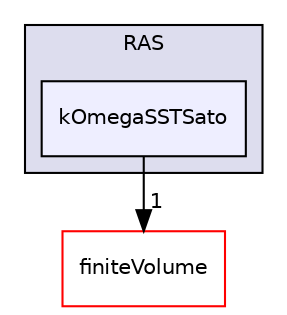 digraph "src/TurbulenceModels/phaseCompressible/RAS/kOmegaSSTSato" {
  bgcolor=transparent;
  compound=true
  node [ fontsize="10", fontname="Helvetica"];
  edge [ labelfontsize="10", labelfontname="Helvetica"];
  subgraph clusterdir_d56f8f56acacbc657c0273a190dad740 {
    graph [ bgcolor="#ddddee", pencolor="black", label="RAS" fontname="Helvetica", fontsize="10", URL="dir_d56f8f56acacbc657c0273a190dad740.html"]
  dir_a284cfd32f774e3a745db5bec81c24a4 [shape=box, label="kOmegaSSTSato", style="filled", fillcolor="#eeeeff", pencolor="black", URL="dir_a284cfd32f774e3a745db5bec81c24a4.html"];
  }
  dir_9bd15774b555cf7259a6fa18f99fe99b [shape=box label="finiteVolume" color="red" URL="dir_9bd15774b555cf7259a6fa18f99fe99b.html"];
  dir_a284cfd32f774e3a745db5bec81c24a4->dir_9bd15774b555cf7259a6fa18f99fe99b [headlabel="1", labeldistance=1.5 headhref="dir_004025_000814.html"];
}
